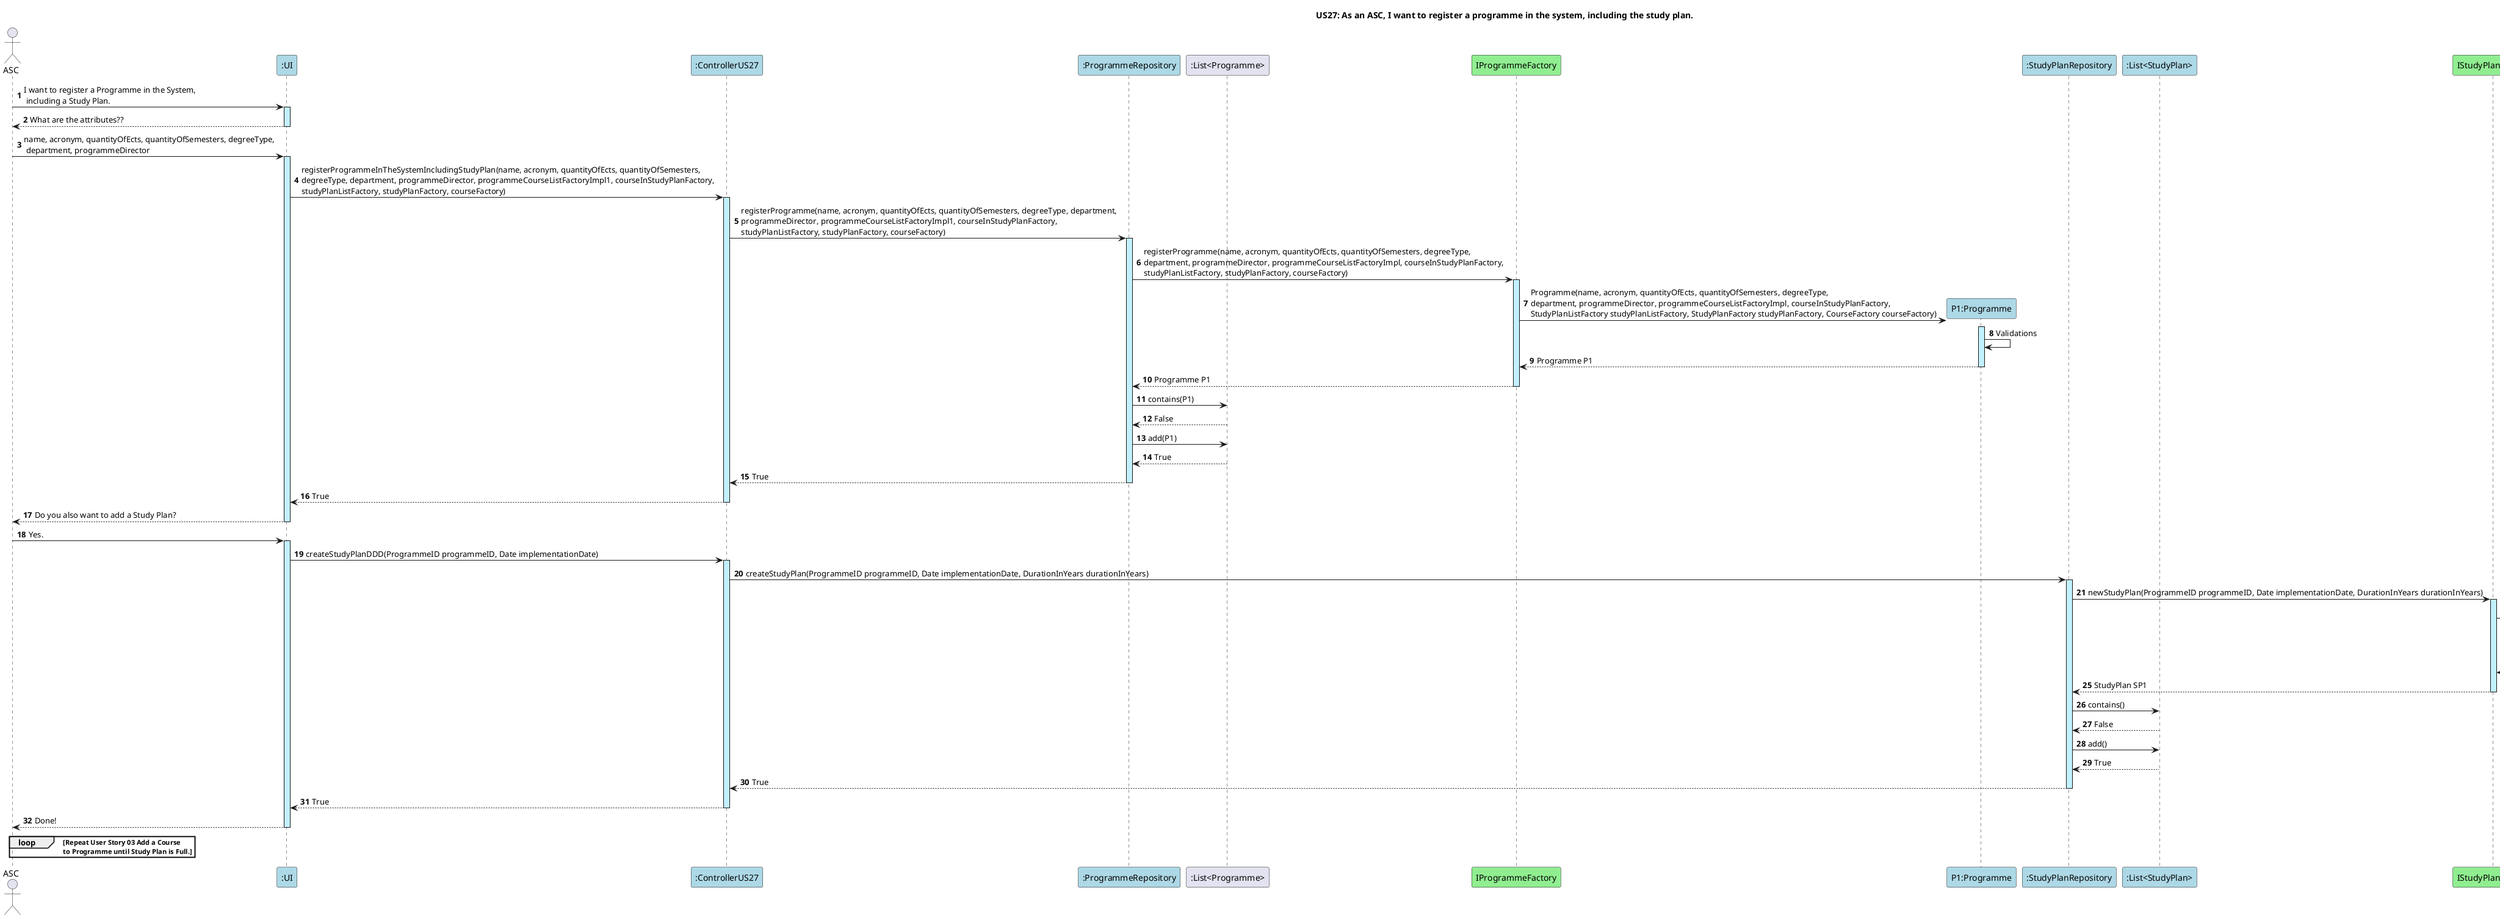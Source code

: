 @startuml
autonumber

title US27: As an ASC, I want to register a programme in the system, including the study plan.

actor ASC as Admin

participant ":UI" as UI #lightblue
participant ":ControllerUS27" as C #lightblue
participant ":ProgrammeRepository" as PR #lightblue
participant ":List<Programme>" as PL
participant "IProgrammeFactory" as PF #lightgreen




Admin -> UI ++ #application : I want to register a Programme in the System,\n including a Study Plan.

UI --> Admin -- : What are the attributes??

Admin -> UI ++ #application : name, acronym, quantityOfEcts, quantityOfSemesters, degreeType, \n department, programmeDirector

UI -> C ++ #application : registerProgrammeInTheSystemIncludingStudyPlan(name, acronym, quantityOfEcts, quantityOfSemesters, \ndegreeType, department, programmeDirector, programmeCourseListFactoryImpl1, courseInStudyPlanFactory, \nstudyPlanListFactory, studyPlanFactory, courseFactory)

C -> PR ++ #application : registerProgramme(name, acronym, quantityOfEcts, quantityOfSemesters, degreeType, department, \nprogrammeDirector, programmeCourseListFactoryImpl1, courseInStudyPlanFactory, \nstudyPlanListFactory, studyPlanFactory, courseFactory)


PR -> PF ++ #application : registerProgramme(name, acronym, quantityOfEcts, quantityOfSemesters, degreeType, \ndepartment, programmeDirector, programmeCourseListFactoryImpl, courseInStudyPlanFactory, \nstudyPlanListFactory, studyPlanFactory, courseFactory)
create "P1:Programme" as P #lightblue
PF -> P ++ #application : Programme(name, acronym, quantityOfEcts, quantityOfSemesters, degreeType, \ndepartment, programmeDirector, programmeCourseListFactoryImpl, courseInStudyPlanFactory, \nStudyPlanListFactory studyPlanListFactory, StudyPlanFactory studyPlanFactory, CourseFactory courseFactory)

P -> P : Validations


P --> PF -- : Programme P1
PF --> PR -- : Programme P1
PR -> PL : contains(P1)
PL --> PR : False
PR -> PL : add(P1)
PL --> PR : True

PR --> C -- : True
C --> UI -- : True


UI --> Admin -- : Do you also want to add a Study Plan?
Participant ":StudyPlanRepository" as SPR #lightblue

Admin -> UI ++ #application: Yes.
UI -> C ++ #application: createStudyPlanDDD(ProgrammeID programmeID, Date implementationDate)
C -> SPR ++ #application: createStudyPlan(ProgrammeID programmeID, Date implementationDate, DurationInYears durationInYears)
Participant ":List<StudyPlan>" as SPL #lightblue
Participant "IStudyPlanFactory" as SPF #lightgreen

SPR -> SPF ++ #application: newStudyPlan(ProgrammeID programmeID, Date implementationDate, DurationInYears durationInYears)
create "SP1:Studyplan" as SP1 #lightblue
SPF -> SP1 ++ #application: StudyPlan (ProgrammeID programmeID, Date implementationDate, DurationInYears durationInYears)
SP1 -> SP1 : Validations

SP1 --> SPF -- : StudyPlan SP1

SPF --> SPR -- : StudyPlan SP1

SPR -> SPL : contains()
SPL --> SPR : False

SPR -> SPL : add()
SPL --> SPR : True

SPR --> C -- : True
C --> UI -- : True
UI --> Admin -- : Done!

loop Repeat User Story 03 Add a Course \nto Programme until Study Plan is Full.
end loop

@enduml
